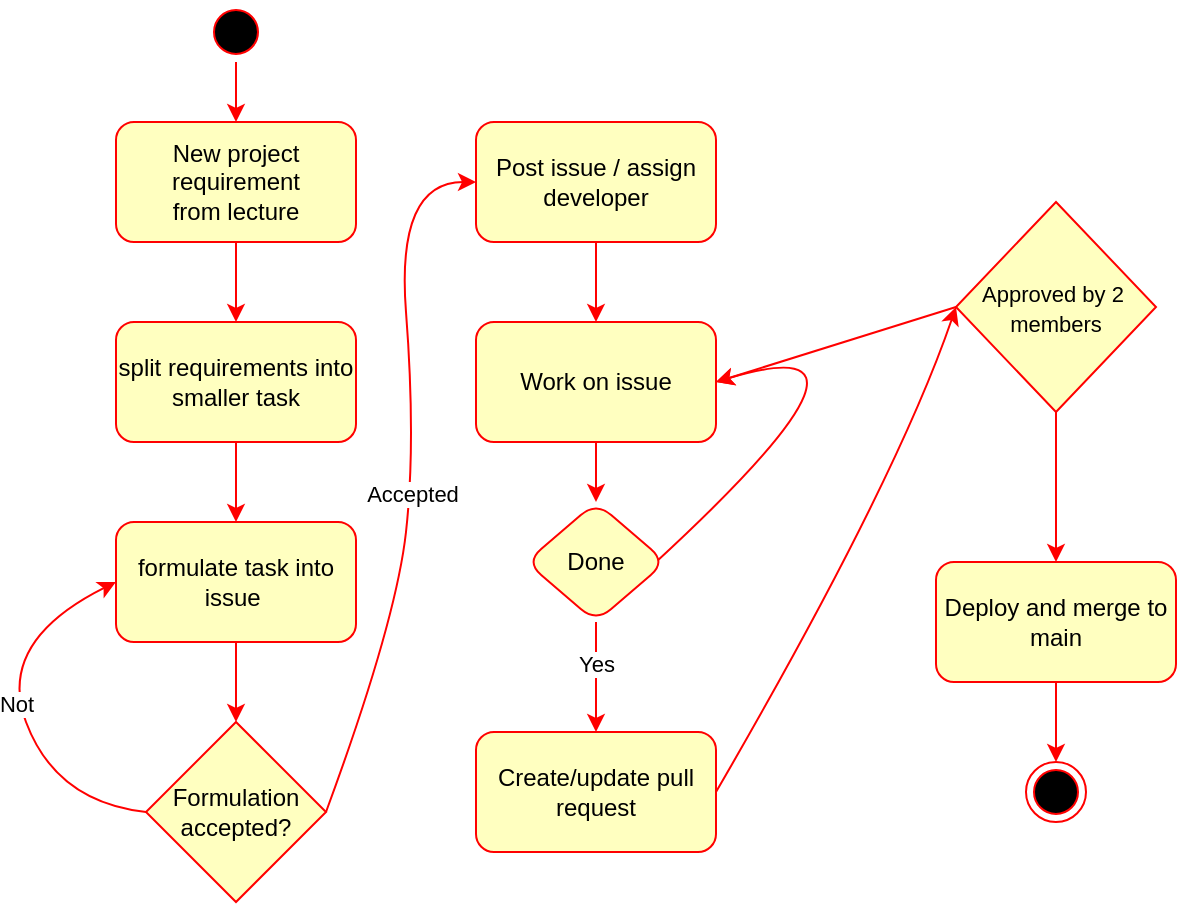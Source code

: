 <mxfile scale="1" border="15">
    <diagram id="GzMs6nsaUaTchgCNRViS" name="Page-1">
        <mxGraphModel dx="719" dy="468" grid="1" gridSize="10" guides="1" tooltips="1" connect="1" arrows="1" fold="1" page="1" pageScale="1" pageWidth="827" pageHeight="1169" math="0" shadow="0">
            <root>
                <mxCell id="0"/>
                <mxCell id="1" parent="0"/>
                <mxCell id="4" value="" style="edgeStyle=none;html=1;strokeColor=#FF0000;" edge="1" parent="1" source="2" target="3">
                    <mxGeometry relative="1" as="geometry"/>
                </mxCell>
                <mxCell id="2" value="New project requirement&lt;br&gt;from lecture" style="rounded=1;whiteSpace=wrap;html=1;fillColor=#FFFFC0;fontColor=#000000;strokeColor=#FF0000;labelBorderColor=none;" vertex="1" parent="1">
                    <mxGeometry x="220" y="60" width="120" height="60" as="geometry"/>
                </mxCell>
                <mxCell id="6" value="" style="edgeStyle=none;html=1;strokeColor=#FF0000;" edge="1" parent="1" source="3" target="5">
                    <mxGeometry relative="1" as="geometry"/>
                </mxCell>
                <mxCell id="3" value="split requirements into smaller task" style="rounded=1;whiteSpace=wrap;html=1;fillColor=#FFFFC0;fontColor=#000000;strokeColor=#FF0000;" vertex="1" parent="1">
                    <mxGeometry x="220" y="160" width="120" height="60" as="geometry"/>
                </mxCell>
                <mxCell id="19" style="edgeStyle=none;curved=1;html=1;exitX=0.5;exitY=1;exitDx=0;exitDy=0;entryX=0.5;entryY=0;entryDx=0;entryDy=0;startArrow=none;startFill=0;strokeColor=#FF0000;" edge="1" parent="1" source="5" target="12">
                    <mxGeometry relative="1" as="geometry"/>
                </mxCell>
                <mxCell id="5" value="formulate task into issue&amp;nbsp;" style="rounded=1;whiteSpace=wrap;html=1;fillColor=#FFFFC0;fontColor=#000000;strokeColor=#FF0000;" vertex="1" parent="1">
                    <mxGeometry x="220" y="260" width="120" height="60" as="geometry"/>
                </mxCell>
                <mxCell id="14" style="edgeStyle=none;curved=1;html=1;entryX=0;entryY=0.5;entryDx=0;entryDy=0;startArrow=none;startFill=0;exitX=0;exitY=0.5;exitDx=0;exitDy=0;strokeColor=#FF0000;" edge="1" parent="1" source="12" target="5">
                    <mxGeometry relative="1" as="geometry">
                        <Array as="points">
                            <mxPoint x="190" y="400"/>
                            <mxPoint x="160" y="320"/>
                        </Array>
                    </mxGeometry>
                </mxCell>
                <mxCell id="15" value="Not" style="edgeLabel;html=1;align=center;verticalAlign=middle;resizable=0;points=[];" vertex="1" connectable="0" parent="14">
                    <mxGeometry x="-0.33" y="-8" relative="1" as="geometry">
                        <mxPoint x="-20" y="-27" as="offset"/>
                    </mxGeometry>
                </mxCell>
                <mxCell id="16" style="edgeStyle=none;curved=1;html=1;exitX=1;exitY=0.5;exitDx=0;exitDy=0;startArrow=none;startFill=0;entryX=0;entryY=0.5;entryDx=0;entryDy=0;strokeColor=#FF0000;" edge="1" parent="1" source="12" target="17">
                    <mxGeometry relative="1" as="geometry">
                        <mxPoint x="430" y="240" as="targetPoint"/>
                        <Array as="points">
                            <mxPoint x="360" y="310"/>
                            <mxPoint x="370" y="220"/>
                            <mxPoint x="360" y="90"/>
                        </Array>
                    </mxGeometry>
                </mxCell>
                <mxCell id="18" value="Accepted" style="edgeLabel;html=1;align=center;verticalAlign=middle;resizable=0;points=[];" vertex="1" connectable="0" parent="16">
                    <mxGeometry x="-0.094" y="13" relative="1" as="geometry">
                        <mxPoint x="14" as="offset"/>
                    </mxGeometry>
                </mxCell>
                <mxCell id="12" value="Formulation&lt;br&gt;accepted?" style="rhombus;whiteSpace=wrap;html=1;fillColor=#FFFFC0;fontColor=#000000;strokeColor=#FF0000;" vertex="1" parent="1">
                    <mxGeometry x="235" y="360" width="90" height="90" as="geometry"/>
                </mxCell>
                <mxCell id="21" style="edgeStyle=none;curved=1;html=1;exitX=0.5;exitY=1;exitDx=0;exitDy=0;entryX=0.5;entryY=0;entryDx=0;entryDy=0;startArrow=none;startFill=0;strokeColor=#FF0000;" edge="1" parent="1" source="17" target="20">
                    <mxGeometry relative="1" as="geometry"/>
                </mxCell>
                <mxCell id="17" value="Post issue / assign developer" style="rounded=1;whiteSpace=wrap;html=1;fillColor=#FFFFC0;fontColor=#000000;strokeColor=#FF0000;" vertex="1" parent="1">
                    <mxGeometry x="400" y="60" width="120" height="60" as="geometry"/>
                </mxCell>
                <mxCell id="23" value="" style="edgeStyle=none;curved=1;html=1;startArrow=none;startFill=0;strokeColor=#FF0000;" edge="1" parent="1" source="20" target="22">
                    <mxGeometry relative="1" as="geometry"/>
                </mxCell>
                <mxCell id="20" value="Work on issue" style="rounded=1;whiteSpace=wrap;html=1;fillColor=#FFFFC0;fontColor=#000000;strokeColor=#FF0000;" vertex="1" parent="1">
                    <mxGeometry x="400" y="160" width="120" height="60" as="geometry"/>
                </mxCell>
                <mxCell id="25" value="" style="edgeStyle=none;curved=1;html=1;startArrow=none;startFill=0;strokeColor=#FF0000;" edge="1" parent="1" target="24">
                    <mxGeometry relative="1" as="geometry">
                        <mxPoint x="460" y="310" as="sourcePoint"/>
                    </mxGeometry>
                </mxCell>
                <mxCell id="28" value="Yes" style="edgeLabel;html=1;align=center;verticalAlign=middle;resizable=0;points=[];" vertex="1" connectable="0" parent="25">
                    <mxGeometry x="-0.27" relative="1" as="geometry">
                        <mxPoint y="1" as="offset"/>
                    </mxGeometry>
                </mxCell>
                <mxCell id="61" style="edgeStyle=none;html=1;entryX=1;entryY=0.5;entryDx=0;entryDy=0;strokeColor=#FF0000;fontSize=11;fontColor=#000000;startArrow=none;startFill=0;endArrow=classic;endFill=1;curved=1;exitX=0.929;exitY=0.5;exitDx=0;exitDy=0;exitPerimeter=0;" edge="1" parent="1" source="22" target="20">
                    <mxGeometry relative="1" as="geometry">
                        <mxPoint x="495" y="280" as="sourcePoint"/>
                        <Array as="points">
                            <mxPoint x="620" y="160"/>
                        </Array>
                    </mxGeometry>
                </mxCell>
                <mxCell id="22" value="Done" style="rhombus;whiteSpace=wrap;html=1;fillColor=#FFFFC0;strokeColor=#FF0000;fontColor=#000000;rounded=1;" vertex="1" parent="1">
                    <mxGeometry x="425" y="250" width="70" height="60" as="geometry"/>
                </mxCell>
                <mxCell id="30" style="edgeStyle=none;curved=1;html=1;exitX=1;exitY=0.5;exitDx=0;exitDy=0;startArrow=none;startFill=0;entryX=0;entryY=0.5;entryDx=0;entryDy=0;strokeColor=#FF0000;" edge="1" parent="1" source="24" target="33">
                    <mxGeometry relative="1" as="geometry">
                        <mxPoint x="630" y="50" as="targetPoint"/>
                        <Array as="points">
                            <mxPoint x="610" y="240"/>
                        </Array>
                    </mxGeometry>
                </mxCell>
                <mxCell id="24" value="Create/update pull request" style="whiteSpace=wrap;html=1;fillColor=#FFFFC0;strokeColor=#FF0000;fontColor=#000000;rounded=1;" vertex="1" parent="1">
                    <mxGeometry x="400" y="365" width="120" height="60" as="geometry"/>
                </mxCell>
                <mxCell id="54" style="edgeStyle=none;curved=1;html=1;entryX=0.5;entryY=0;entryDx=0;entryDy=0;fontSize=11;fontColor=#000000;startArrow=none;startFill=0;strokeColor=#FF0000;" edge="1" parent="1" source="31" target="53">
                    <mxGeometry relative="1" as="geometry"/>
                </mxCell>
                <mxCell id="31" value="Deploy and merge to main" style="whiteSpace=wrap;html=1;fillColor=#FFFFC0;strokeColor=#FF0000;fontColor=#000000;rounded=1;" vertex="1" parent="1">
                    <mxGeometry x="630" y="280" width="120" height="60" as="geometry"/>
                </mxCell>
                <mxCell id="36" style="edgeStyle=none;curved=1;html=1;entryX=0.5;entryY=0;entryDx=0;entryDy=0;fontSize=11;startArrow=none;startFill=0;strokeColor=#FF0000;" edge="1" parent="1" source="33" target="31">
                    <mxGeometry relative="1" as="geometry">
                        <mxPoint x="689.69" y="145.0" as="sourcePoint"/>
                        <mxPoint x="689.69" y="250" as="targetPoint"/>
                    </mxGeometry>
                </mxCell>
                <mxCell id="55" style="edgeStyle=none;curved=1;html=1;exitX=0.5;exitY=1;exitDx=0;exitDy=0;entryX=0.5;entryY=0;entryDx=0;entryDy=0;fontSize=11;fontColor=#000000;startArrow=none;startFill=0;endArrow=classic;endFill=1;strokeColor=#FF0000;" edge="1" parent="1" source="45" target="2">
                    <mxGeometry relative="1" as="geometry"/>
                </mxCell>
                <mxCell id="45" value="" style="ellipse;html=1;shape=startState;fillColor=#000000;strokeColor=#ff0000;fontColor=#3B3B3B;" vertex="1" parent="1">
                    <mxGeometry x="265" width="30" height="30" as="geometry"/>
                </mxCell>
                <mxCell id="53" value="" style="ellipse;html=1;shape=endState;fillColor=#000000;strokeColor=#ff0000;" vertex="1" parent="1">
                    <mxGeometry x="675" y="380" width="30" height="30" as="geometry"/>
                </mxCell>
                <mxCell id="57" value="" style="edgeStyle=none;curved=1;html=1;entryX=0.5;entryY=0;entryDx=0;entryDy=0;fontSize=11;startArrow=none;startFill=0;strokeColor=#FF0000;endArrow=none;" edge="1" parent="1" target="33">
                    <mxGeometry relative="1" as="geometry">
                        <mxPoint x="689.69" y="145" as="sourcePoint"/>
                        <mxPoint x="690" y="280" as="targetPoint"/>
                    </mxGeometry>
                </mxCell>
                <mxCell id="58" value="yes" style="edgeLabel;html=1;align=center;verticalAlign=middle;resizable=0;points=[];fontSize=11;" vertex="1" connectable="0" parent="57">
                    <mxGeometry x="-0.486" y="2" relative="1" as="geometry">
                        <mxPoint x="-2" y="48" as="offset"/>
                    </mxGeometry>
                </mxCell>
                <mxCell id="59" style="edgeStyle=none;curved=1;html=1;exitX=0;exitY=0.5;exitDx=0;exitDy=0;entryX=1;entryY=0.5;entryDx=0;entryDy=0;strokeColor=#FF0000;fontSize=11;fontColor=#000000;startArrow=none;startFill=0;endArrow=classic;endFill=1;" edge="1" parent="1" source="33" target="20">
                    <mxGeometry relative="1" as="geometry"/>
                </mxCell>
                <mxCell id="33" value="&lt;font style=&quot;font-size: 11px;&quot;&gt;Approved by 2&amp;nbsp; members&lt;/font&gt;" style="rhombus;whiteSpace=wrap;html=1;fillColor=#FFFFC0;fontColor=#000000;strokeColor=#FF0000;" vertex="1" parent="1">
                    <mxGeometry x="640" y="100" width="100" height="105" as="geometry"/>
                </mxCell>
            </root>
        </mxGraphModel>
    </diagram>
</mxfile>